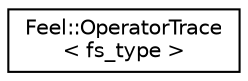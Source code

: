 digraph "Graphical Class Hierarchy"
{
 // LATEX_PDF_SIZE
  edge [fontname="Helvetica",fontsize="10",labelfontname="Helvetica",labelfontsize="10"];
  node [fontname="Helvetica",fontsize="10",shape=record];
  rankdir="LR";
  Node0 [label="Feel::OperatorTrace\l\< fs_type \>",height=0.2,width=0.4,color="black", fillcolor="white", style="filled",URL="$classFeel_1_1OperatorTrace.html",tooltip="OperatorTrace made easy."];
}
